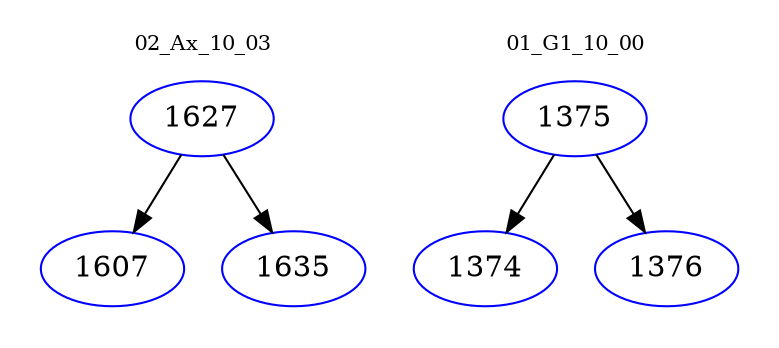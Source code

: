digraph{
subgraph cluster_0 {
color = white
label = "02_Ax_10_03";
fontsize=10;
T0_1627 [label="1627", color="blue"]
T0_1627 -> T0_1607 [color="black"]
T0_1607 [label="1607", color="blue"]
T0_1627 -> T0_1635 [color="black"]
T0_1635 [label="1635", color="blue"]
}
subgraph cluster_1 {
color = white
label = "01_G1_10_00";
fontsize=10;
T1_1375 [label="1375", color="blue"]
T1_1375 -> T1_1374 [color="black"]
T1_1374 [label="1374", color="blue"]
T1_1375 -> T1_1376 [color="black"]
T1_1376 [label="1376", color="blue"]
}
}
